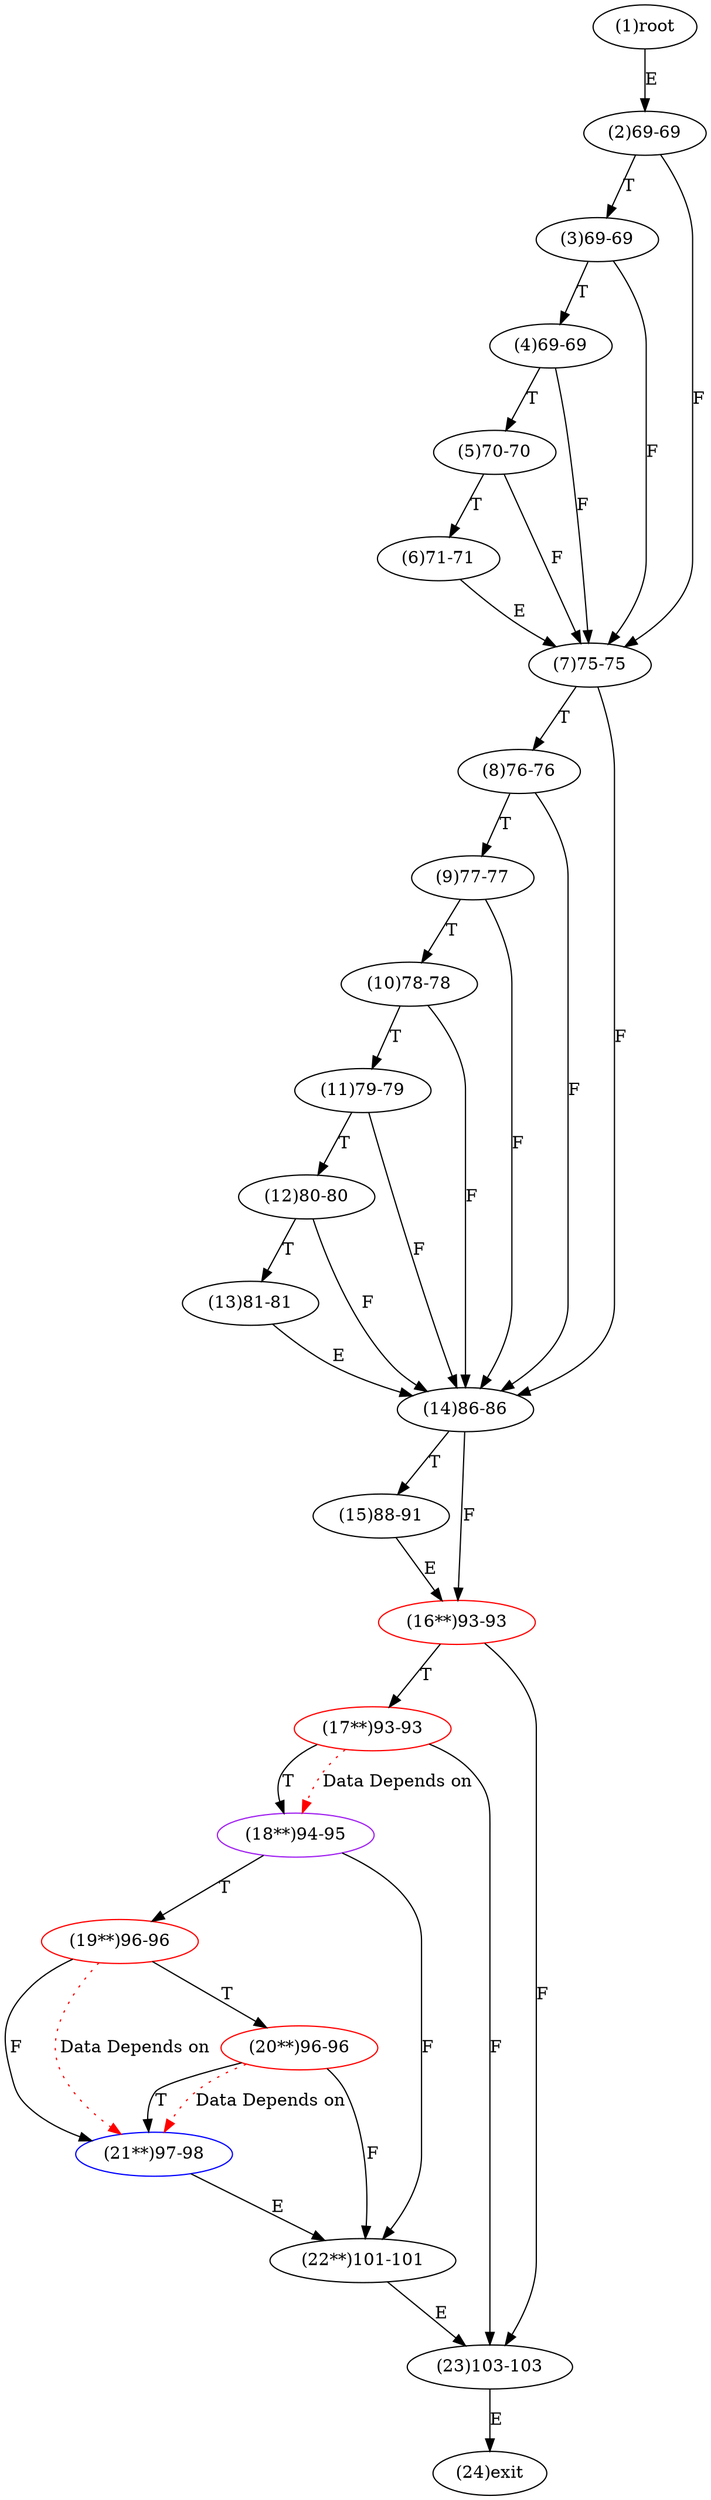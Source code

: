 digraph "" { 
1[ label="(1)root"];
2[ label="(2)69-69"];
3[ label="(3)69-69"];
4[ label="(4)69-69"];
5[ label="(5)70-70"];
6[ label="(6)71-71"];
7[ label="(7)75-75"];
8[ label="(8)76-76"];
9[ label="(9)77-77"];
10[ label="(10)78-78"];
11[ label="(11)79-79"];
12[ label="(12)80-80"];
13[ label="(13)81-81"];
14[ label="(14)86-86"];
15[ label="(15)88-91"];
17[ label="(17**)93-93",color=red];
16[ label="(16**)93-93",color=red];
19[ label="(19**)96-96",color=red];
18[ label="(18**)94-95",color=purple];
21[ label="(21**)97-98",color=blue];
20[ label="(20**)96-96",color=red];
23[ label="(23)103-103"];
22[ label="(22**)101-101"];
24[ label="(24)exit"];
1->2[ label="E"];
2->7[ label="F"];
2->3[ label="T"];
3->7[ label="F"];
3->4[ label="T"];
4->7[ label="F"];
4->5[ label="T"];
5->7[ label="F"];
5->6[ label="T"];
6->7[ label="E"];
7->14[ label="F"];
7->8[ label="T"];
8->14[ label="F"];
8->9[ label="T"];
9->14[ label="F"];
9->10[ label="T"];
10->14[ label="F"];
10->11[ label="T"];
11->14[ label="F"];
11->12[ label="T"];
12->14[ label="F"];
12->13[ label="T"];
13->14[ label="E"];
14->16[ label="F"];
14->15[ label="T"];
15->16[ label="E"];
16->23[ label="F"];
16->17[ label="T"];
17->23[ label="F"];
17->18[ label="T"];
18->22[ label="F"];
18->19[ label="T"];
19->21[ label="F"];
19->20[ label="T"];
20->22[ label="F"];
20->21[ label="T"];
21->22[ label="E"];
22->23[ label="E"];
23->24[ label="E"];
17->18[ color="red" label="Data Depends on" style = dotted ];
19->21[ color="red" label="Data Depends on" style = dotted ];
20->21[ color="red" label="Data Depends on" style = dotted ];
}